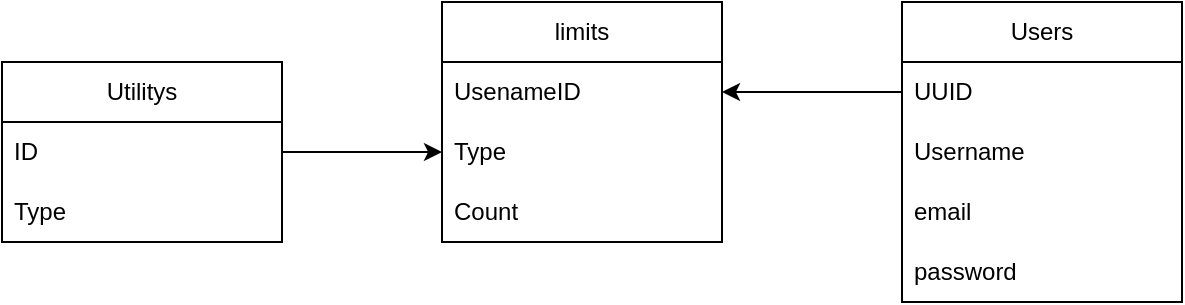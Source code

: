 <mxfile version="23.0.2" type="device">
  <diagram name="Страница — 1" id="IOwHWythTrx35zS156Wz">
    <mxGraphModel dx="1742" dy="683" grid="1" gridSize="10" guides="1" tooltips="1" connect="1" arrows="1" fold="1" page="1" pageScale="1" pageWidth="827" pageHeight="1169" math="0" shadow="0">
      <root>
        <mxCell id="0" />
        <mxCell id="1" parent="0" />
        <mxCell id="yqIvx_dTYtpZ2mVYw5tP-1" value="Users" style="swimlane;fontStyle=0;childLayout=stackLayout;horizontal=1;startSize=30;horizontalStack=0;resizeParent=1;resizeParentMax=0;resizeLast=0;collapsible=1;marginBottom=0;whiteSpace=wrap;html=1;" vertex="1" parent="1">
          <mxGeometry x="320" y="80" width="140" height="150" as="geometry" />
        </mxCell>
        <mxCell id="yqIvx_dTYtpZ2mVYw5tP-2" value="UUID" style="text;strokeColor=none;fillColor=none;align=left;verticalAlign=middle;spacingLeft=4;spacingRight=4;overflow=hidden;points=[[0,0.5],[1,0.5]];portConstraint=eastwest;rotatable=0;whiteSpace=wrap;html=1;" vertex="1" parent="yqIvx_dTYtpZ2mVYw5tP-1">
          <mxGeometry y="30" width="140" height="30" as="geometry" />
        </mxCell>
        <mxCell id="yqIvx_dTYtpZ2mVYw5tP-3" value="Username" style="text;strokeColor=none;fillColor=none;align=left;verticalAlign=middle;spacingLeft=4;spacingRight=4;overflow=hidden;points=[[0,0.5],[1,0.5]];portConstraint=eastwest;rotatable=0;whiteSpace=wrap;html=1;" vertex="1" parent="yqIvx_dTYtpZ2mVYw5tP-1">
          <mxGeometry y="60" width="140" height="30" as="geometry" />
        </mxCell>
        <mxCell id="yqIvx_dTYtpZ2mVYw5tP-4" value="email" style="text;strokeColor=none;fillColor=none;align=left;verticalAlign=middle;spacingLeft=4;spacingRight=4;overflow=hidden;points=[[0,0.5],[1,0.5]];portConstraint=eastwest;rotatable=0;whiteSpace=wrap;html=1;" vertex="1" parent="yqIvx_dTYtpZ2mVYw5tP-1">
          <mxGeometry y="90" width="140" height="30" as="geometry" />
        </mxCell>
        <mxCell id="yqIvx_dTYtpZ2mVYw5tP-5" value="password" style="text;strokeColor=none;fillColor=none;align=left;verticalAlign=middle;spacingLeft=4;spacingRight=4;overflow=hidden;points=[[0,0.5],[1,0.5]];portConstraint=eastwest;rotatable=0;whiteSpace=wrap;html=1;" vertex="1" parent="yqIvx_dTYtpZ2mVYw5tP-1">
          <mxGeometry y="120" width="140" height="30" as="geometry" />
        </mxCell>
        <mxCell id="yqIvx_dTYtpZ2mVYw5tP-7" value="limits" style="swimlane;fontStyle=0;childLayout=stackLayout;horizontal=1;startSize=30;horizontalStack=0;resizeParent=1;resizeParentMax=0;resizeLast=0;collapsible=1;marginBottom=0;whiteSpace=wrap;html=1;" vertex="1" parent="1">
          <mxGeometry x="90" y="80" width="140" height="120" as="geometry" />
        </mxCell>
        <mxCell id="yqIvx_dTYtpZ2mVYw5tP-8" value="UsenameID" style="text;strokeColor=none;fillColor=none;align=left;verticalAlign=middle;spacingLeft=4;spacingRight=4;overflow=hidden;points=[[0,0.5],[1,0.5]];portConstraint=eastwest;rotatable=0;whiteSpace=wrap;html=1;" vertex="1" parent="yqIvx_dTYtpZ2mVYw5tP-7">
          <mxGeometry y="30" width="140" height="30" as="geometry" />
        </mxCell>
        <mxCell id="yqIvx_dTYtpZ2mVYw5tP-12" value="Type" style="text;strokeColor=none;fillColor=none;align=left;verticalAlign=middle;spacingLeft=4;spacingRight=4;overflow=hidden;points=[[0,0.5],[1,0.5]];portConstraint=eastwest;rotatable=0;whiteSpace=wrap;html=1;" vertex="1" parent="yqIvx_dTYtpZ2mVYw5tP-7">
          <mxGeometry y="60" width="140" height="30" as="geometry" />
        </mxCell>
        <mxCell id="yqIvx_dTYtpZ2mVYw5tP-9" value="Count" style="text;strokeColor=none;fillColor=none;align=left;verticalAlign=middle;spacingLeft=4;spacingRight=4;overflow=hidden;points=[[0,0.5],[1,0.5]];portConstraint=eastwest;rotatable=0;whiteSpace=wrap;html=1;" vertex="1" parent="yqIvx_dTYtpZ2mVYw5tP-7">
          <mxGeometry y="90" width="140" height="30" as="geometry" />
        </mxCell>
        <mxCell id="yqIvx_dTYtpZ2mVYw5tP-13" style="edgeStyle=orthogonalEdgeStyle;rounded=0;orthogonalLoop=1;jettySize=auto;html=1;entryX=1;entryY=0.5;entryDx=0;entryDy=0;" edge="1" parent="1" source="yqIvx_dTYtpZ2mVYw5tP-2" target="yqIvx_dTYtpZ2mVYw5tP-8">
          <mxGeometry relative="1" as="geometry" />
        </mxCell>
        <mxCell id="yqIvx_dTYtpZ2mVYw5tP-14" value="Utilitys" style="swimlane;fontStyle=0;childLayout=stackLayout;horizontal=1;startSize=30;horizontalStack=0;resizeParent=1;resizeParentMax=0;resizeLast=0;collapsible=1;marginBottom=0;whiteSpace=wrap;html=1;" vertex="1" parent="1">
          <mxGeometry x="-130" y="110" width="140" height="90" as="geometry" />
        </mxCell>
        <mxCell id="yqIvx_dTYtpZ2mVYw5tP-15" value="ID" style="text;strokeColor=none;fillColor=none;align=left;verticalAlign=middle;spacingLeft=4;spacingRight=4;overflow=hidden;points=[[0,0.5],[1,0.5]];portConstraint=eastwest;rotatable=0;whiteSpace=wrap;html=1;" vertex="1" parent="yqIvx_dTYtpZ2mVYw5tP-14">
          <mxGeometry y="30" width="140" height="30" as="geometry" />
        </mxCell>
        <mxCell id="yqIvx_dTYtpZ2mVYw5tP-16" value="Type" style="text;strokeColor=none;fillColor=none;align=left;verticalAlign=middle;spacingLeft=4;spacingRight=4;overflow=hidden;points=[[0,0.5],[1,0.5]];portConstraint=eastwest;rotatable=0;whiteSpace=wrap;html=1;" vertex="1" parent="yqIvx_dTYtpZ2mVYw5tP-14">
          <mxGeometry y="60" width="140" height="30" as="geometry" />
        </mxCell>
        <mxCell id="yqIvx_dTYtpZ2mVYw5tP-18" style="edgeStyle=orthogonalEdgeStyle;rounded=0;orthogonalLoop=1;jettySize=auto;html=1;entryX=0;entryY=0.5;entryDx=0;entryDy=0;" edge="1" parent="1" source="yqIvx_dTYtpZ2mVYw5tP-15" target="yqIvx_dTYtpZ2mVYw5tP-12">
          <mxGeometry relative="1" as="geometry" />
        </mxCell>
      </root>
    </mxGraphModel>
  </diagram>
</mxfile>

